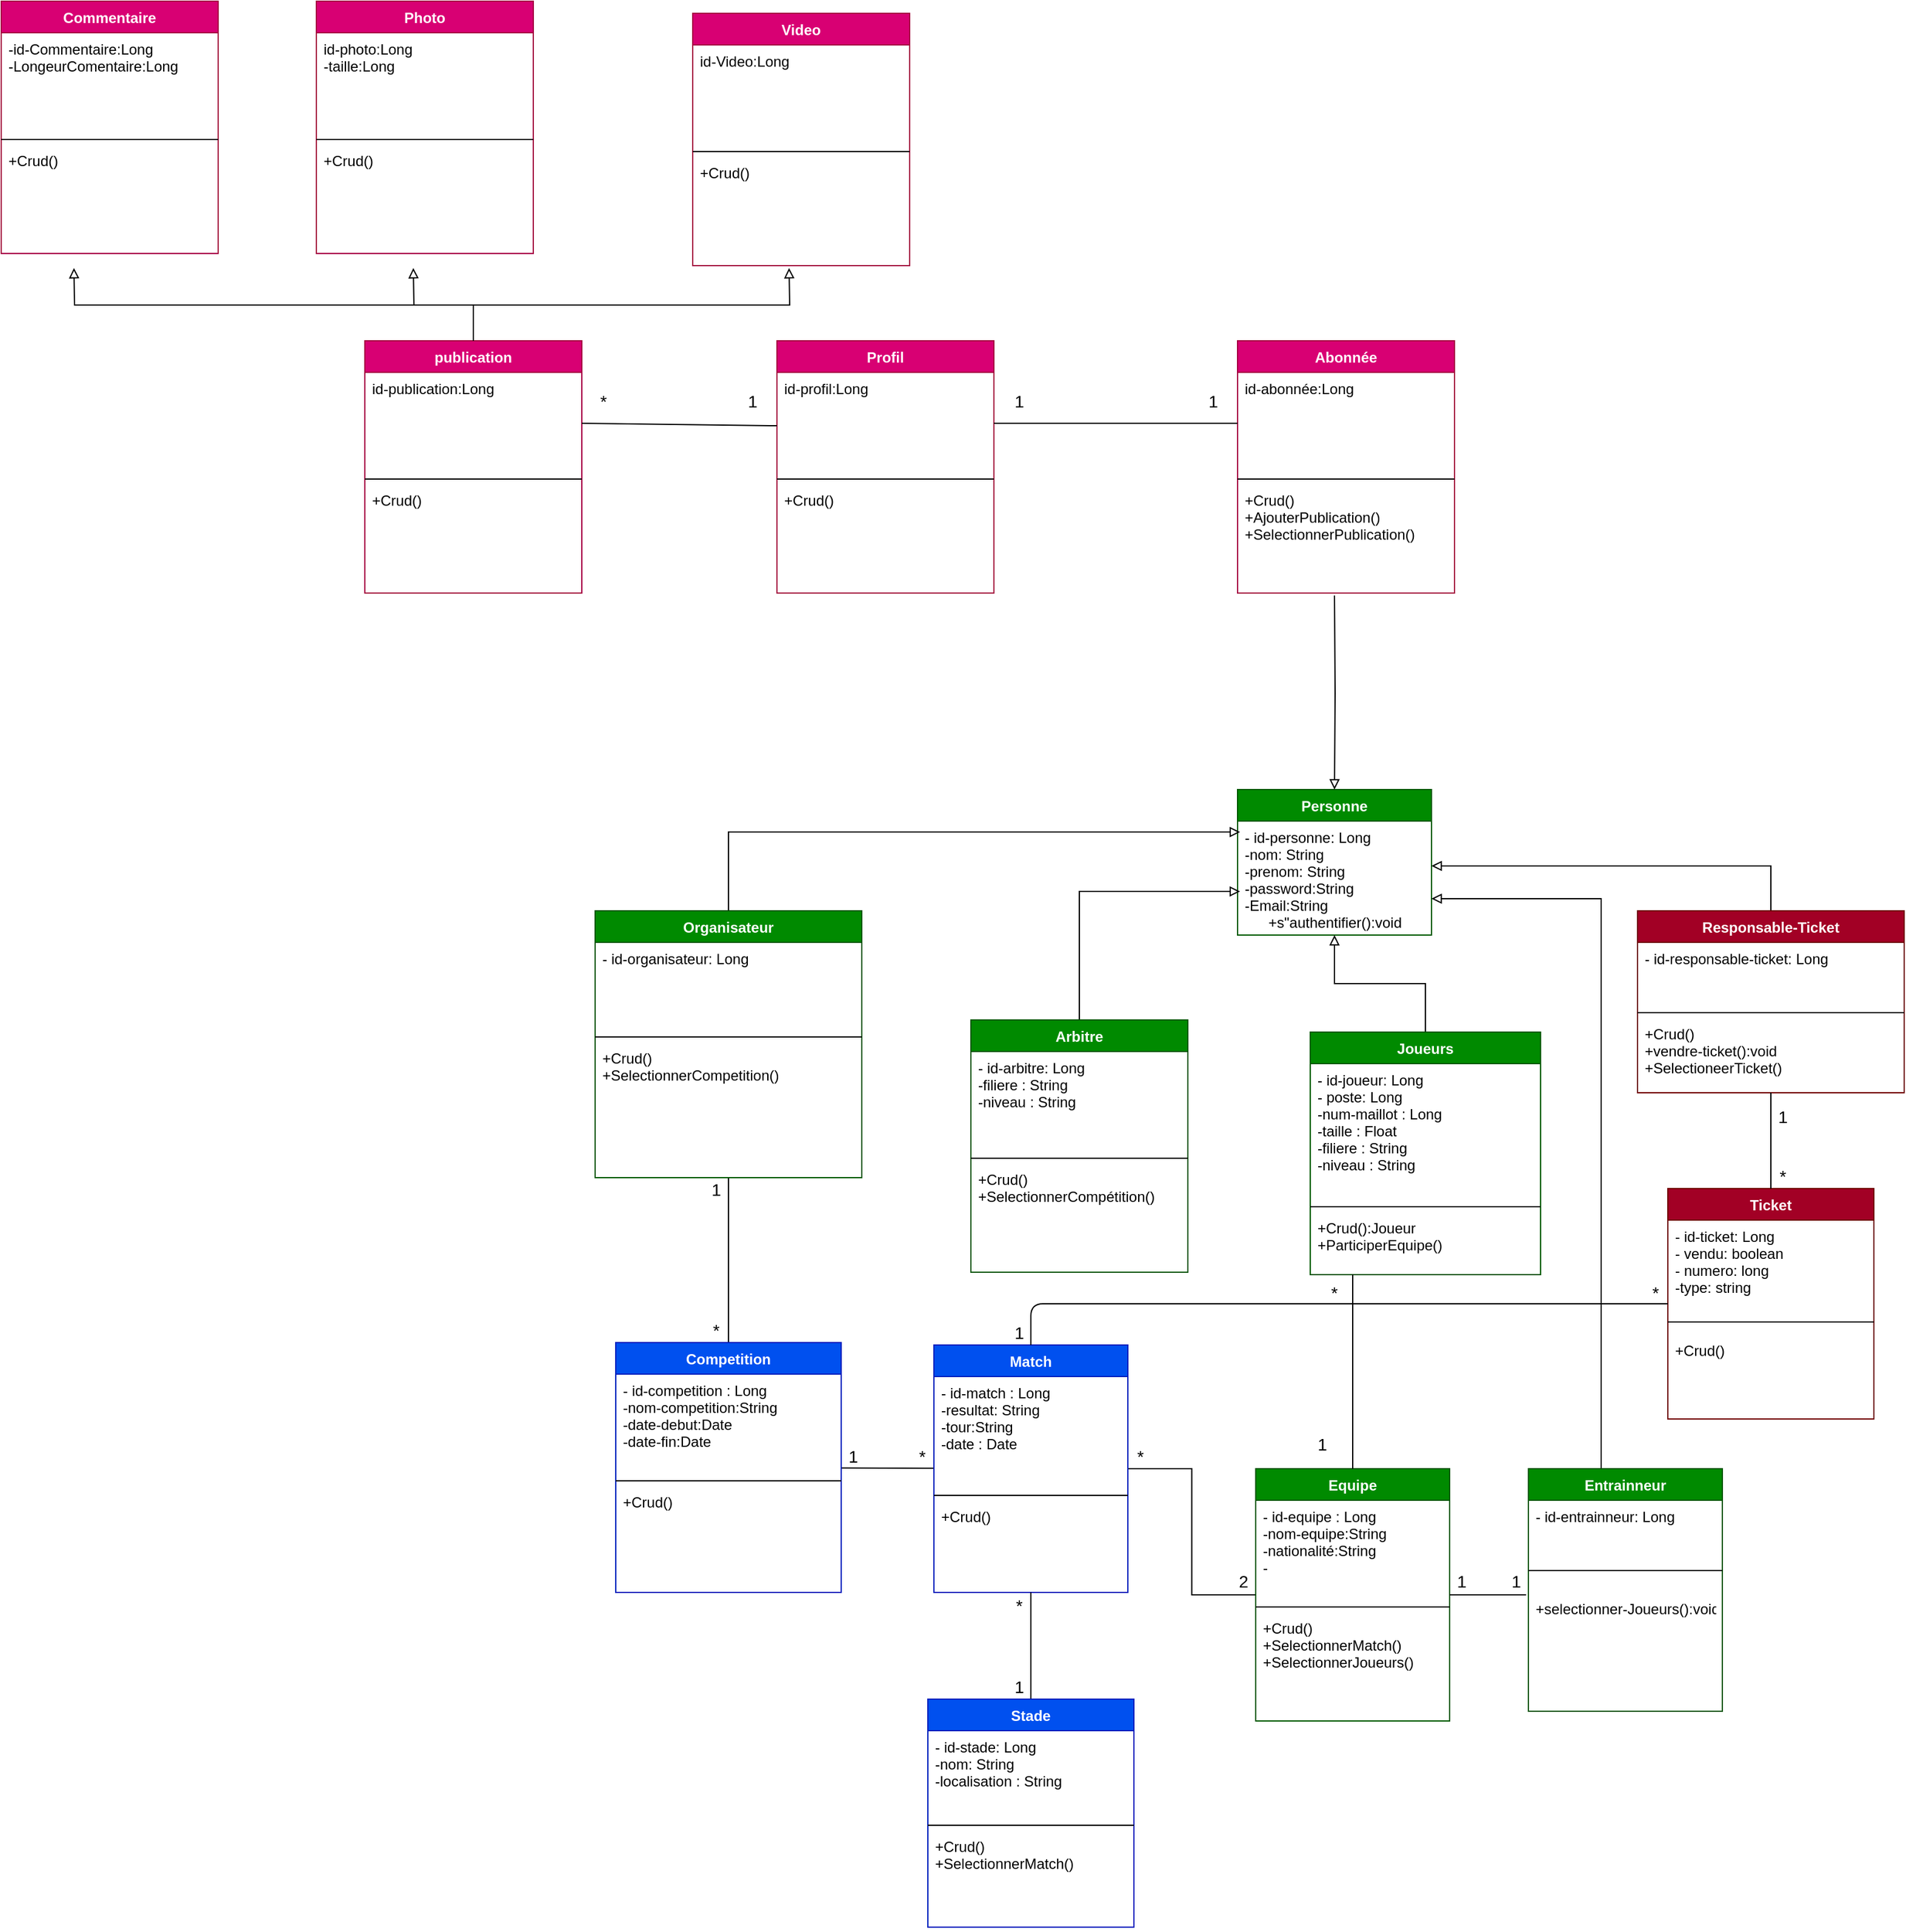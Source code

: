 <mxfile version="14.7.7" type="device" pages="2"><diagram id="0R8oDbsR7RouIfkPIy6a" name="Page-1"><mxGraphModel dx="2211" dy="772" grid="1" gridSize="10" guides="1" tooltips="1" connect="1" arrows="1" fold="1" page="1" pageScale="1" pageWidth="827" pageHeight="1169" math="0" shadow="0"><root><mxCell id="0"/><mxCell id="1" parent="0"/><mxCell id="LgcSJFFWwLuW4FMPAhSL-1" value="Personne" style="swimlane;fontStyle=1;align=center;verticalAlign=top;childLayout=stackLayout;horizontal=1;startSize=26;horizontalStack=0;resizeParent=1;resizeParentMax=0;resizeLast=0;collapsible=1;marginBottom=0;fillColor=#008a00;strokeColor=#005700;fontColor=#ffffff;" parent="1" vertex="1"><mxGeometry x="960" y="650" width="160" height="120" as="geometry"/></mxCell><mxCell id="LgcSJFFWwLuW4FMPAhSL-2" value="- id-personne: Long&#10;-nom: String&#10;-prenom: String&#10;-password:String&#10;-Email:String" style="text;strokeColor=none;fillColor=none;align=left;verticalAlign=top;spacingLeft=4;spacingRight=4;overflow=hidden;rotatable=0;points=[[0,0.5],[1,0.5]];portConstraint=eastwest;" parent="LgcSJFFWwLuW4FMPAhSL-1" vertex="1"><mxGeometry y="26" width="160" height="74" as="geometry"/></mxCell><mxCell id="LgcSJFFWwLuW4FMPAhSL-3" value="+s&quot;authentifier():void" style="text;html=1;align=center;verticalAlign=middle;resizable=0;points=[];autosize=1;" parent="LgcSJFFWwLuW4FMPAhSL-1" vertex="1"><mxGeometry y="100" width="160" height="20" as="geometry"/></mxCell><mxCell id="LgcSJFFWwLuW4FMPAhSL-47" style="edgeStyle=orthogonalEdgeStyle;rounded=0;orthogonalLoop=1;jettySize=auto;html=1;exitX=0.5;exitY=0;exitDx=0;exitDy=0;endArrow=block;endFill=0;" parent="1" source="LgcSJFFWwLuW4FMPAhSL-5" target="LgcSJFFWwLuW4FMPAhSL-1" edge="1"><mxGeometry relative="1" as="geometry"/></mxCell><mxCell id="LgcSJFFWwLuW4FMPAhSL-5" value="Joueurs" style="swimlane;fontStyle=1;align=center;verticalAlign=top;childLayout=stackLayout;horizontal=1;startSize=26;horizontalStack=0;resizeParent=1;resizeParentMax=0;resizeLast=0;collapsible=1;marginBottom=0;fillColor=#008a00;strokeColor=#005700;fontColor=#ffffff;" parent="1" vertex="1"><mxGeometry x="1020" y="850" width="190" height="200" as="geometry"/></mxCell><mxCell id="LgcSJFFWwLuW4FMPAhSL-6" value="- id-joueur: Long&#10;- poste: Long&#10;-num-maillot : Long&#10;-taille : Float&#10;-filiere : String&#10;-niveau : String" style="text;strokeColor=none;fillColor=none;align=left;verticalAlign=top;spacingLeft=4;spacingRight=4;overflow=hidden;rotatable=0;points=[[0,0.5],[1,0.5]];portConstraint=eastwest;" parent="LgcSJFFWwLuW4FMPAhSL-5" vertex="1"><mxGeometry y="26" width="190" height="114" as="geometry"/></mxCell><mxCell id="LgcSJFFWwLuW4FMPAhSL-7" value="" style="line;strokeWidth=1;fillColor=none;align=left;verticalAlign=middle;spacingTop=-1;spacingLeft=3;spacingRight=3;rotatable=0;labelPosition=right;points=[];portConstraint=eastwest;" parent="LgcSJFFWwLuW4FMPAhSL-5" vertex="1"><mxGeometry y="140" width="190" height="8" as="geometry"/></mxCell><mxCell id="LgcSJFFWwLuW4FMPAhSL-8" value="+Crud():Joueur&#10;+ParticiperEquipe()" style="text;strokeColor=none;fillColor=none;align=left;verticalAlign=top;spacingLeft=4;spacingRight=4;overflow=hidden;rotatable=0;points=[[0,0.5],[1,0.5]];portConstraint=eastwest;" parent="LgcSJFFWwLuW4FMPAhSL-5" vertex="1"><mxGeometry y="148" width="190" height="52" as="geometry"/></mxCell><mxCell id="LgcSJFFWwLuW4FMPAhSL-55" style="edgeStyle=orthogonalEdgeStyle;rounded=0;orthogonalLoop=1;jettySize=auto;html=1;endArrow=none;endFill=0;" parent="1" source="LgcSJFFWwLuW4FMPAhSL-9" target="LgcSJFFWwLuW4FMPAhSL-13" edge="1"><mxGeometry relative="1" as="geometry"/></mxCell><mxCell id="LgcSJFFWwLuW4FMPAhSL-9" value="Equipe" style="swimlane;fontStyle=1;align=center;verticalAlign=top;childLayout=stackLayout;horizontal=1;startSize=26;horizontalStack=0;resizeParent=1;resizeParentMax=0;resizeLast=0;collapsible=1;marginBottom=0;fillColor=#008a00;strokeColor=#005700;fontColor=#ffffff;" parent="1" vertex="1"><mxGeometry x="975" y="1210" width="160" height="208" as="geometry"/></mxCell><mxCell id="LgcSJFFWwLuW4FMPAhSL-10" value="- id-equipe : Long&#10;-nom-equipe:String&#10;-nationalité:String&#10;-" style="text;strokeColor=none;fillColor=none;align=left;verticalAlign=top;spacingLeft=4;spacingRight=4;overflow=hidden;rotatable=0;points=[[0,0.5],[1,0.5]];portConstraint=eastwest;" parent="LgcSJFFWwLuW4FMPAhSL-9" vertex="1"><mxGeometry y="26" width="160" height="84" as="geometry"/></mxCell><mxCell id="LgcSJFFWwLuW4FMPAhSL-11" value="" style="line;strokeWidth=1;fillColor=none;align=left;verticalAlign=middle;spacingTop=-1;spacingLeft=3;spacingRight=3;rotatable=0;labelPosition=right;points=[];portConstraint=eastwest;" parent="LgcSJFFWwLuW4FMPAhSL-9" vertex="1"><mxGeometry y="110" width="160" height="8" as="geometry"/></mxCell><mxCell id="LgcSJFFWwLuW4FMPAhSL-12" value="+Crud()&#10;+SelectionnerMatch()&#10;+SelectionnerJoueurs()" style="text;strokeColor=none;fillColor=none;align=left;verticalAlign=top;spacingLeft=4;spacingRight=4;overflow=hidden;rotatable=0;points=[[0,0.5],[1,0.5]];portConstraint=eastwest;" parent="LgcSJFFWwLuW4FMPAhSL-9" vertex="1"><mxGeometry y="118" width="160" height="90" as="geometry"/></mxCell><mxCell id="LgcSJFFWwLuW4FMPAhSL-60" style="edgeStyle=none;rounded=0;orthogonalLoop=1;jettySize=auto;html=1;endArrow=none;endFill=0;" parent="1" source="LgcSJFFWwLuW4FMPAhSL-13" target="LgcSJFFWwLuW4FMPAhSL-17" edge="1"><mxGeometry relative="1" as="geometry"/></mxCell><mxCell id="LgcSJFFWwLuW4FMPAhSL-13" value="Match" style="swimlane;fontStyle=1;align=center;verticalAlign=top;childLayout=stackLayout;horizontal=1;startSize=26;horizontalStack=0;resizeParent=1;resizeParentMax=0;resizeLast=0;collapsible=1;marginBottom=0;fillColor=#0050ef;strokeColor=#001DBC;fontColor=#ffffff;" parent="1" vertex="1"><mxGeometry x="709.5" y="1108" width="160" height="204" as="geometry"/></mxCell><mxCell id="LgcSJFFWwLuW4FMPAhSL-14" value="- id-match : Long&#10;-resultat: String&#10;-tour:String&#10;-date : Date&#10;" style="text;strokeColor=none;fillColor=none;align=left;verticalAlign=top;spacingLeft=4;spacingRight=4;overflow=hidden;rotatable=0;points=[[0,0.5],[1,0.5]];portConstraint=eastwest;" parent="LgcSJFFWwLuW4FMPAhSL-13" vertex="1"><mxGeometry y="26" width="160" height="94" as="geometry"/></mxCell><mxCell id="LgcSJFFWwLuW4FMPAhSL-15" value="" style="line;strokeWidth=1;fillColor=none;align=left;verticalAlign=middle;spacingTop=-1;spacingLeft=3;spacingRight=3;rotatable=0;labelPosition=right;points=[];portConstraint=eastwest;" parent="LgcSJFFWwLuW4FMPAhSL-13" vertex="1"><mxGeometry y="120" width="160" height="8" as="geometry"/></mxCell><mxCell id="LgcSJFFWwLuW4FMPAhSL-16" value="+Crud()" style="text;strokeColor=none;fillColor=none;align=left;verticalAlign=top;spacingLeft=4;spacingRight=4;overflow=hidden;rotatable=0;points=[[0,0.5],[1,0.5]];portConstraint=eastwest;" parent="LgcSJFFWwLuW4FMPAhSL-13" vertex="1"><mxGeometry y="128" width="160" height="76" as="geometry"/></mxCell><mxCell id="LgcSJFFWwLuW4FMPAhSL-59" style="edgeStyle=none;rounded=0;orthogonalLoop=1;jettySize=auto;html=1;endArrow=none;endFill=0;" parent="1" source="LgcSJFFWwLuW4FMPAhSL-17" target="LgcSJFFWwLuW4FMPAhSL-25" edge="1"><mxGeometry relative="1" as="geometry"/></mxCell><mxCell id="LgcSJFFWwLuW4FMPAhSL-17" value="Competition" style="swimlane;fontStyle=1;align=center;verticalAlign=top;childLayout=stackLayout;horizontal=1;startSize=26;horizontalStack=0;resizeParent=1;resizeParentMax=0;resizeLast=0;collapsible=1;marginBottom=0;fillColor=#0050ef;strokeColor=#001DBC;fontColor=#ffffff;" parent="1" vertex="1"><mxGeometry x="447" y="1106" width="186" height="206" as="geometry"/></mxCell><mxCell id="LgcSJFFWwLuW4FMPAhSL-18" value="- id-competition : Long&#10;-nom-competition:String&#10;-date-debut:Date&#10;-date-fin:Date" style="text;strokeColor=none;fillColor=none;align=left;verticalAlign=top;spacingLeft=4;spacingRight=4;overflow=hidden;rotatable=0;points=[[0,0.5],[1,0.5]];portConstraint=eastwest;" parent="LgcSJFFWwLuW4FMPAhSL-17" vertex="1"><mxGeometry y="26" width="186" height="84" as="geometry"/></mxCell><mxCell id="LgcSJFFWwLuW4FMPAhSL-19" value="" style="line;strokeWidth=1;fillColor=none;align=left;verticalAlign=middle;spacingTop=-1;spacingLeft=3;spacingRight=3;rotatable=0;labelPosition=right;points=[];portConstraint=eastwest;" parent="LgcSJFFWwLuW4FMPAhSL-17" vertex="1"><mxGeometry y="110" width="186" height="8" as="geometry"/></mxCell><mxCell id="LgcSJFFWwLuW4FMPAhSL-20" value="+Crud()" style="text;strokeColor=none;fillColor=none;align=left;verticalAlign=top;spacingLeft=4;spacingRight=4;overflow=hidden;rotatable=0;points=[[0,0.5],[1,0.5]];portConstraint=eastwest;" parent="LgcSJFFWwLuW4FMPAhSL-17" vertex="1"><mxGeometry y="118" width="186" height="88" as="geometry"/></mxCell><mxCell id="LgcSJFFWwLuW4FMPAhSL-57" style="edgeStyle=orthogonalEdgeStyle;rounded=0;orthogonalLoop=1;jettySize=auto;html=1;endArrow=block;endFill=0;" parent="1" source="LgcSJFFWwLuW4FMPAhSL-21" target="LgcSJFFWwLuW4FMPAhSL-1" edge="1"><mxGeometry relative="1" as="geometry"><Array as="points"><mxPoint x="1260" y="740"/></Array></mxGeometry></mxCell><mxCell id="LgcSJFFWwLuW4FMPAhSL-58" style="rounded=0;orthogonalLoop=1;jettySize=auto;html=1;endArrow=none;endFill=0;exitX=-0.012;exitY=0.143;exitDx=0;exitDy=0;exitPerimeter=0;" parent="1" source="LgcSJFFWwLuW4FMPAhSL-24" target="LgcSJFFWwLuW4FMPAhSL-9" edge="1"><mxGeometry relative="1" as="geometry"/></mxCell><mxCell id="LgcSJFFWwLuW4FMPAhSL-21" value="Entrainneur" style="swimlane;fontStyle=1;align=center;verticalAlign=top;childLayout=stackLayout;horizontal=1;startSize=26;horizontalStack=0;resizeParent=1;resizeParentMax=0;resizeLast=0;collapsible=1;marginBottom=0;fillColor=#008a00;strokeColor=#005700;fontColor=#ffffff;" parent="1" vertex="1"><mxGeometry x="1200" y="1210" width="160" height="200" as="geometry"/></mxCell><mxCell id="LgcSJFFWwLuW4FMPAhSL-22" value="- id-entrainneur: Long" style="text;align=left;verticalAlign=top;spacingLeft=4;spacingRight=4;overflow=hidden;rotatable=0;points=[[0,0.5],[1,0.5]];portConstraint=eastwest;" parent="LgcSJFFWwLuW4FMPAhSL-21" vertex="1"><mxGeometry y="26" width="160" height="54" as="geometry"/></mxCell><mxCell id="LgcSJFFWwLuW4FMPAhSL-23" value="" style="line;strokeWidth=1;fillColor=none;align=left;verticalAlign=middle;spacingTop=-1;spacingLeft=3;spacingRight=3;rotatable=0;labelPosition=right;points=[];portConstraint=eastwest;" parent="LgcSJFFWwLuW4FMPAhSL-21" vertex="1"><mxGeometry y="80" width="160" height="8" as="geometry"/></mxCell><mxCell id="LgcSJFFWwLuW4FMPAhSL-24" value="&#10;+selectionner-Joueurs():void&#10;" style="text;strokeColor=none;fillColor=none;align=left;verticalAlign=top;spacingLeft=4;spacingRight=4;overflow=hidden;rotatable=0;points=[[0,0.5],[1,0.5]];portConstraint=eastwest;" parent="LgcSJFFWwLuW4FMPAhSL-21" vertex="1"><mxGeometry y="88" width="160" height="112" as="geometry"/></mxCell><mxCell id="LgcSJFFWwLuW4FMPAhSL-51" style="edgeStyle=orthogonalEdgeStyle;rounded=0;orthogonalLoop=1;jettySize=auto;html=1;entryX=0.013;entryY=0.122;entryDx=0;entryDy=0;entryPerimeter=0;endArrow=block;endFill=0;" parent="1" source="LgcSJFFWwLuW4FMPAhSL-25" target="LgcSJFFWwLuW4FMPAhSL-2" edge="1"><mxGeometry relative="1" as="geometry"><Array as="points"><mxPoint x="540" y="685"/></Array></mxGeometry></mxCell><mxCell id="LgcSJFFWwLuW4FMPAhSL-25" value="Organisateur" style="swimlane;fontStyle=1;align=center;verticalAlign=top;childLayout=stackLayout;horizontal=1;startSize=26;horizontalStack=0;resizeParent=1;resizeParentMax=0;resizeLast=0;collapsible=1;marginBottom=0;fillColor=#008a00;strokeColor=#005700;fontColor=#ffffff;" parent="1" vertex="1"><mxGeometry x="430" y="750" width="220" height="220" as="geometry"/></mxCell><mxCell id="LgcSJFFWwLuW4FMPAhSL-26" value="- id-organisateur: Long&#10;" style="text;strokeColor=none;fillColor=none;align=left;verticalAlign=top;spacingLeft=4;spacingRight=4;overflow=hidden;rotatable=0;points=[[0,0.5],[1,0.5]];portConstraint=eastwest;" parent="LgcSJFFWwLuW4FMPAhSL-25" vertex="1"><mxGeometry y="26" width="220" height="74" as="geometry"/></mxCell><mxCell id="LgcSJFFWwLuW4FMPAhSL-27" value="" style="line;strokeWidth=1;fillColor=none;align=left;verticalAlign=middle;spacingTop=-1;spacingLeft=3;spacingRight=3;rotatable=0;labelPosition=right;points=[];portConstraint=eastwest;" parent="LgcSJFFWwLuW4FMPAhSL-25" vertex="1"><mxGeometry y="100" width="220" height="8" as="geometry"/></mxCell><mxCell id="LgcSJFFWwLuW4FMPAhSL-28" value="+Crud()&#10;+SelectionnerCompetition()" style="text;strokeColor=none;fillColor=none;align=left;verticalAlign=top;spacingLeft=4;spacingRight=4;overflow=hidden;rotatable=0;points=[[0,0.5],[1,0.5]];portConstraint=eastwest;" parent="LgcSJFFWwLuW4FMPAhSL-25" vertex="1"><mxGeometry y="108" width="220" height="112" as="geometry"/></mxCell><mxCell id="LgcSJFFWwLuW4FMPAhSL-50" style="edgeStyle=orthogonalEdgeStyle;rounded=0;orthogonalLoop=1;jettySize=auto;html=1;entryX=0.013;entryY=0.784;entryDx=0;entryDy=0;entryPerimeter=0;endArrow=block;endFill=0;" parent="1" source="LgcSJFFWwLuW4FMPAhSL-29" target="LgcSJFFWwLuW4FMPAhSL-2" edge="1"><mxGeometry relative="1" as="geometry"/></mxCell><mxCell id="LgcSJFFWwLuW4FMPAhSL-29" value="Arbitre" style="swimlane;fontStyle=1;align=center;verticalAlign=top;childLayout=stackLayout;horizontal=1;startSize=26;horizontalStack=0;resizeParent=1;resizeParentMax=0;resizeLast=0;collapsible=1;marginBottom=0;fillColor=#008a00;strokeColor=#005700;fontColor=#ffffff;" parent="1" vertex="1"><mxGeometry x="740" y="840" width="179" height="208" as="geometry"/></mxCell><mxCell id="LgcSJFFWwLuW4FMPAhSL-30" value="- id-arbitre: Long&#10;-filiere : String&#10;-niveau : String&#10;" style="text;strokeColor=none;fillColor=none;align=left;verticalAlign=top;spacingLeft=4;spacingRight=4;overflow=hidden;rotatable=0;points=[[0,0.5],[1,0.5]];portConstraint=eastwest;" parent="LgcSJFFWwLuW4FMPAhSL-29" vertex="1"><mxGeometry y="26" width="179" height="84" as="geometry"/></mxCell><mxCell id="LgcSJFFWwLuW4FMPAhSL-31" value="" style="line;strokeWidth=1;fillColor=none;align=left;verticalAlign=middle;spacingTop=-1;spacingLeft=3;spacingRight=3;rotatable=0;labelPosition=right;points=[];portConstraint=eastwest;" parent="LgcSJFFWwLuW4FMPAhSL-29" vertex="1"><mxGeometry y="110" width="179" height="8" as="geometry"/></mxCell><mxCell id="LgcSJFFWwLuW4FMPAhSL-32" value="+Crud()&#10;+SelectionnerCompétition()" style="text;strokeColor=none;fillColor=none;align=left;verticalAlign=top;spacingLeft=4;spacingRight=4;overflow=hidden;rotatable=0;points=[[0,0.5],[1,0.5]];portConstraint=eastwest;" parent="LgcSJFFWwLuW4FMPAhSL-29" vertex="1"><mxGeometry y="118" width="179" height="90" as="geometry"/></mxCell><mxCell id="LgcSJFFWwLuW4FMPAhSL-56" style="edgeStyle=orthogonalEdgeStyle;rounded=0;orthogonalLoop=1;jettySize=auto;html=1;endArrow=none;endFill=0;" parent="1" source="LgcSJFFWwLuW4FMPAhSL-33" target="LgcSJFFWwLuW4FMPAhSL-13" edge="1"><mxGeometry relative="1" as="geometry"/></mxCell><mxCell id="LgcSJFFWwLuW4FMPAhSL-33" value="Stade" style="swimlane;fontStyle=1;align=center;verticalAlign=top;childLayout=stackLayout;horizontal=1;startSize=26;horizontalStack=0;resizeParent=1;resizeParentMax=0;resizeLast=0;collapsible=1;marginBottom=0;fillColor=#0050ef;strokeColor=#001DBC;fontColor=#ffffff;" parent="1" vertex="1"><mxGeometry x="704.5" y="1400" width="170" height="188" as="geometry"/></mxCell><mxCell id="LgcSJFFWwLuW4FMPAhSL-34" value="- id-stade: Long&#10;-nom: String&#10;-localisation : String&#10;" style="text;strokeColor=none;fillColor=none;align=left;verticalAlign=top;spacingLeft=4;spacingRight=4;overflow=hidden;rotatable=0;points=[[0,0.5],[1,0.5]];portConstraint=eastwest;" parent="LgcSJFFWwLuW4FMPAhSL-33" vertex="1"><mxGeometry y="26" width="170" height="74" as="geometry"/></mxCell><mxCell id="LgcSJFFWwLuW4FMPAhSL-35" value="" style="line;strokeWidth=1;fillColor=none;align=left;verticalAlign=middle;spacingTop=-1;spacingLeft=3;spacingRight=3;rotatable=0;labelPosition=right;points=[];portConstraint=eastwest;" parent="LgcSJFFWwLuW4FMPAhSL-33" vertex="1"><mxGeometry y="100" width="170" height="8" as="geometry"/></mxCell><mxCell id="LgcSJFFWwLuW4FMPAhSL-36" value="+Crud()&#10;+SelectionnerMatch()" style="text;strokeColor=none;fillColor=none;align=left;verticalAlign=top;spacingLeft=4;spacingRight=4;overflow=hidden;rotatable=0;points=[[0,0.5],[1,0.5]];portConstraint=eastwest;" parent="LgcSJFFWwLuW4FMPAhSL-33" vertex="1"><mxGeometry y="108" width="170" height="80" as="geometry"/></mxCell><mxCell id="LgcSJFFWwLuW4FMPAhSL-49" style="edgeStyle=orthogonalEdgeStyle;rounded=0;orthogonalLoop=1;jettySize=auto;html=1;endArrow=block;endFill=0;entryX=1;entryY=0.5;entryDx=0;entryDy=0;" parent="1" source="LgcSJFFWwLuW4FMPAhSL-37" target="LgcSJFFWwLuW4FMPAhSL-2" edge="1"><mxGeometry relative="1" as="geometry"><mxPoint x="1260" y="710" as="targetPoint"/><Array as="points"><mxPoint x="1400" y="713"/></Array></mxGeometry></mxCell><mxCell id="LgcSJFFWwLuW4FMPAhSL-37" value="Responsable-Ticket" style="swimlane;fontStyle=1;align=center;verticalAlign=top;childLayout=stackLayout;horizontal=1;startSize=26;horizontalStack=0;resizeParent=1;resizeParentMax=0;resizeLast=0;collapsible=1;marginBottom=0;fillColor=#a20025;strokeColor=#6F0000;fontColor=#ffffff;" parent="1" vertex="1"><mxGeometry x="1290" y="750" width="220" height="150" as="geometry"/></mxCell><mxCell id="LgcSJFFWwLuW4FMPAhSL-38" value="- id-responsable-ticket: Long&#10;" style="text;strokeColor=none;fillColor=none;align=left;verticalAlign=top;spacingLeft=4;spacingRight=4;overflow=hidden;rotatable=0;points=[[0,0.5],[1,0.5]];portConstraint=eastwest;" parent="LgcSJFFWwLuW4FMPAhSL-37" vertex="1"><mxGeometry y="26" width="220" height="54" as="geometry"/></mxCell><mxCell id="LgcSJFFWwLuW4FMPAhSL-39" value="" style="line;strokeWidth=1;fillColor=none;align=left;verticalAlign=middle;spacingTop=-1;spacingLeft=3;spacingRight=3;rotatable=0;labelPosition=right;points=[];portConstraint=eastwest;" parent="LgcSJFFWwLuW4FMPAhSL-37" vertex="1"><mxGeometry y="80" width="220" height="8" as="geometry"/></mxCell><mxCell id="LgcSJFFWwLuW4FMPAhSL-40" value="+Crud()&#10;+vendre-ticket():void&#10;+SelectioneerTicket()" style="text;strokeColor=none;fillColor=none;align=left;verticalAlign=top;spacingLeft=4;spacingRight=4;overflow=hidden;rotatable=0;points=[[0,0.5],[1,0.5]];portConstraint=eastwest;" parent="LgcSJFFWwLuW4FMPAhSL-37" vertex="1"><mxGeometry y="88" width="220" height="62" as="geometry"/></mxCell><mxCell id="LgcSJFFWwLuW4FMPAhSL-41" value="Ticket" style="swimlane;fontStyle=1;align=center;verticalAlign=top;childLayout=stackLayout;horizontal=1;startSize=26;horizontalStack=0;resizeParent=1;resizeParentMax=0;resizeLast=0;collapsible=1;marginBottom=0;fillColor=#a20025;strokeColor=#6F0000;fontColor=#ffffff;" parent="1" vertex="1"><mxGeometry x="1315" y="979" width="170" height="190" as="geometry"/></mxCell><mxCell id="LgcSJFFWwLuW4FMPAhSL-42" value="- id-ticket: Long&#10;- vendu: boolean&#10;- numero: long&#10;-type: string&#10;" style="text;strokeColor=none;fillColor=none;align=left;verticalAlign=top;spacingLeft=4;spacingRight=4;overflow=hidden;rotatable=0;points=[[0,0.5],[1,0.5]];portConstraint=eastwest;" parent="LgcSJFFWwLuW4FMPAhSL-41" vertex="1"><mxGeometry y="26" width="170" height="74" as="geometry"/></mxCell><mxCell id="LgcSJFFWwLuW4FMPAhSL-43" value="" style="line;strokeWidth=1;fillColor=none;align=left;verticalAlign=middle;spacingTop=-1;spacingLeft=3;spacingRight=3;rotatable=0;labelPosition=right;points=[];portConstraint=eastwest;" parent="LgcSJFFWwLuW4FMPAhSL-41" vertex="1"><mxGeometry y="100" width="170" height="20" as="geometry"/></mxCell><mxCell id="LgcSJFFWwLuW4FMPAhSL-44" value="+Crud()" style="text;strokeColor=none;fillColor=none;align=left;verticalAlign=top;spacingLeft=4;spacingRight=4;overflow=hidden;rotatable=0;points=[[0,0.5],[1,0.5]];portConstraint=eastwest;" parent="LgcSJFFWwLuW4FMPAhSL-41" vertex="1"><mxGeometry y="120" width="170" height="70" as="geometry"/></mxCell><mxCell id="LgcSJFFWwLuW4FMPAhSL-53" value="" style="endArrow=none;html=1;entryX=0.5;entryY=0;entryDx=0;entryDy=0;" parent="1" source="LgcSJFFWwLuW4FMPAhSL-37" target="LgcSJFFWwLuW4FMPAhSL-41" edge="1"><mxGeometry width="50" height="50" relative="1" as="geometry"><mxPoint x="1080" y="1020" as="sourcePoint"/><mxPoint x="1130" y="970" as="targetPoint"/><Array as="points"/></mxGeometry></mxCell><mxCell id="LgcSJFFWwLuW4FMPAhSL-54" value="" style="endArrow=none;html=1;exitX=0.5;exitY=0;exitDx=0;exitDy=0;edgeStyle=orthogonalEdgeStyle;" parent="1" source="LgcSJFFWwLuW4FMPAhSL-13" target="LgcSJFFWwLuW4FMPAhSL-41" edge="1"><mxGeometry width="50" height="50" relative="1" as="geometry"><mxPoint x="1080" y="1120" as="sourcePoint"/><mxPoint x="1130" y="1070" as="targetPoint"/></mxGeometry></mxCell><mxCell id="IPeAZgbq9zsPbRp3G20H-5" style="edgeStyle=orthogonalEdgeStyle;rounded=0;orthogonalLoop=1;jettySize=auto;html=1;exitX=1;exitY=0.5;exitDx=0;exitDy=0;" parent="1" source="LgcSJFFWwLuW4FMPAhSL-61" edge="1"><mxGeometry relative="1" as="geometry"><mxPoint x="1420" y="920" as="targetPoint"/></mxGeometry></mxCell><mxCell id="LgcSJFFWwLuW4FMPAhSL-61" value="&lt;font style=&quot;font-size: 14px&quot;&gt;1&lt;/font&gt;" style="text;html=1;strokeColor=none;fillColor=none;align=center;verticalAlign=middle;whiteSpace=wrap;rounded=0;" parent="1" vertex="1"><mxGeometry x="1400" y="910" width="20" height="20" as="geometry"/></mxCell><mxCell id="LgcSJFFWwLuW4FMPAhSL-63" value="&lt;font style=&quot;font-size: 14px&quot;&gt;*&lt;/font&gt;" style="text;html=1;strokeColor=none;fillColor=none;align=center;verticalAlign=middle;whiteSpace=wrap;rounded=0;" parent="1" vertex="1"><mxGeometry x="1400" y="959" width="20" height="20" as="geometry"/></mxCell><mxCell id="LgcSJFFWwLuW4FMPAhSL-64" value="&lt;font style=&quot;font-size: 14px&quot;&gt;*&lt;/font&gt;" style="text;html=1;strokeColor=none;fillColor=none;align=center;verticalAlign=middle;whiteSpace=wrap;rounded=0;" parent="1" vertex="1"><mxGeometry x="1295" y="1055" width="20" height="20" as="geometry"/></mxCell><mxCell id="LgcSJFFWwLuW4FMPAhSL-65" value="&lt;font style=&quot;font-size: 14px&quot;&gt;1&lt;/font&gt;" style="text;html=1;strokeColor=none;fillColor=none;align=center;verticalAlign=middle;whiteSpace=wrap;rounded=0;" parent="1" vertex="1"><mxGeometry x="770" y="1088" width="20" height="20" as="geometry"/></mxCell><mxCell id="LgcSJFFWwLuW4FMPAhSL-66" value="&lt;font style=&quot;font-size: 14px&quot;&gt;1&lt;/font&gt;" style="text;html=1;strokeColor=none;fillColor=none;align=center;verticalAlign=middle;whiteSpace=wrap;rounded=0;" parent="1" vertex="1"><mxGeometry x="1135" y="1293" width="20" height="20" as="geometry"/></mxCell><mxCell id="LgcSJFFWwLuW4FMPAhSL-67" value="&lt;font style=&quot;font-size: 14px&quot;&gt;1&lt;/font&gt;" style="text;html=1;strokeColor=none;fillColor=none;align=center;verticalAlign=middle;whiteSpace=wrap;rounded=0;" parent="1" vertex="1"><mxGeometry x="1180" y="1293" width="20" height="20" as="geometry"/></mxCell><mxCell id="LgcSJFFWwLuW4FMPAhSL-68" value="&lt;font style=&quot;font-size: 14px&quot;&gt;2&lt;/font&gt;" style="text;html=1;strokeColor=none;fillColor=none;align=center;verticalAlign=middle;whiteSpace=wrap;rounded=0;" parent="1" vertex="1"><mxGeometry x="955" y="1293" width="20" height="20" as="geometry"/></mxCell><mxCell id="LgcSJFFWwLuW4FMPAhSL-69" value="&lt;font style=&quot;font-size: 14px&quot;&gt;*&lt;/font&gt;" style="text;html=1;strokeColor=none;fillColor=none;align=center;verticalAlign=middle;whiteSpace=wrap;rounded=0;" parent="1" vertex="1"><mxGeometry x="869.5" y="1190" width="20" height="20" as="geometry"/></mxCell><mxCell id="LgcSJFFWwLuW4FMPAhSL-70" value="&lt;font style=&quot;font-size: 14px&quot;&gt;*&lt;/font&gt;" style="text;html=1;strokeColor=none;fillColor=none;align=center;verticalAlign=middle;whiteSpace=wrap;rounded=0;" parent="1" vertex="1"><mxGeometry x="770" y="1313" width="20" height="20" as="geometry"/></mxCell><mxCell id="LgcSJFFWwLuW4FMPAhSL-71" value="&lt;font style=&quot;font-size: 14px&quot;&gt;1&lt;/font&gt;" style="text;html=1;strokeColor=none;fillColor=none;align=center;verticalAlign=middle;whiteSpace=wrap;rounded=0;" parent="1" vertex="1"><mxGeometry x="770" y="1380" width="20" height="20" as="geometry"/></mxCell><mxCell id="LgcSJFFWwLuW4FMPAhSL-72" value="&lt;font style=&quot;font-size: 14px&quot;&gt;*&lt;/font&gt;" style="text;html=1;strokeColor=none;fillColor=none;align=center;verticalAlign=middle;whiteSpace=wrap;rounded=0;" parent="1" vertex="1"><mxGeometry x="689.5" y="1190" width="20" height="20" as="geometry"/></mxCell><mxCell id="LgcSJFFWwLuW4FMPAhSL-73" value="&lt;font style=&quot;font-size: 14px&quot;&gt;1&lt;/font&gt;" style="text;html=1;strokeColor=none;fillColor=none;align=center;verticalAlign=middle;whiteSpace=wrap;rounded=0;" parent="1" vertex="1"><mxGeometry x="633" y="1190" width="20" height="20" as="geometry"/></mxCell><mxCell id="LgcSJFFWwLuW4FMPAhSL-74" value="&lt;font style=&quot;font-size: 14px&quot;&gt;1&lt;/font&gt;" style="text;html=1;strokeColor=none;fillColor=none;align=center;verticalAlign=middle;whiteSpace=wrap;rounded=0;" parent="1" vertex="1"><mxGeometry x="520" y="970" width="20" height="20" as="geometry"/></mxCell><mxCell id="LgcSJFFWwLuW4FMPAhSL-75" value="&lt;font style=&quot;font-size: 14px&quot;&gt;*&lt;/font&gt;" style="text;html=1;strokeColor=none;fillColor=none;align=center;verticalAlign=middle;whiteSpace=wrap;rounded=0;" parent="1" vertex="1"><mxGeometry x="520" y="1086" width="20" height="20" as="geometry"/></mxCell><mxCell id="IPeAZgbq9zsPbRp3G20H-6" value="" style="endArrow=none;html=1;edgeStyle=orthogonalEdgeStyle;" parent="1" source="LgcSJFFWwLuW4FMPAhSL-8" target="LgcSJFFWwLuW4FMPAhSL-9" edge="1"><mxGeometry width="50" height="50" relative="1" as="geometry"><mxPoint x="799.5" y="1118" as="sourcePoint"/><mxPoint x="1325" y="1084.067" as="targetPoint"/><Array as="points"><mxPoint x="1055" y="1060"/><mxPoint x="1055" y="1060"/></Array></mxGeometry></mxCell><mxCell id="IPeAZgbq9zsPbRp3G20H-7" value="&lt;font style=&quot;font-size: 14px&quot;&gt;1&lt;/font&gt;" style="text;html=1;strokeColor=none;fillColor=none;align=center;verticalAlign=middle;whiteSpace=wrap;rounded=0;" parent="1" vertex="1"><mxGeometry x="1020" y="1180" width="20" height="20" as="geometry"/></mxCell><mxCell id="IPeAZgbq9zsPbRp3G20H-8" value="&lt;font style=&quot;font-size: 14px&quot;&gt;*&lt;/font&gt;" style="text;html=1;strokeColor=none;fillColor=none;align=center;verticalAlign=middle;whiteSpace=wrap;rounded=0;" parent="1" vertex="1"><mxGeometry x="1030" y="1055" width="20" height="20" as="geometry"/></mxCell><mxCell id="a2q0BiWb9Gbwhu8K5qkm-1" value="Abonnée" style="swimlane;fontStyle=1;align=center;verticalAlign=top;childLayout=stackLayout;horizontal=1;startSize=26;horizontalStack=0;resizeParent=1;resizeParentMax=0;resizeLast=0;collapsible=1;marginBottom=0;fillColor=#d80073;strokeColor=#A50040;fontColor=#ffffff;" vertex="1" parent="1"><mxGeometry x="960" y="280" width="179" height="208" as="geometry"/></mxCell><mxCell id="a2q0BiWb9Gbwhu8K5qkm-2" value="id-abonnée:Long" style="text;strokeColor=none;fillColor=none;align=left;verticalAlign=top;spacingLeft=4;spacingRight=4;overflow=hidden;rotatable=0;points=[[0,0.5],[1,0.5]];portConstraint=eastwest;" vertex="1" parent="a2q0BiWb9Gbwhu8K5qkm-1"><mxGeometry y="26" width="179" height="84" as="geometry"/></mxCell><mxCell id="a2q0BiWb9Gbwhu8K5qkm-3" value="" style="line;strokeWidth=1;fillColor=none;align=left;verticalAlign=middle;spacingTop=-1;spacingLeft=3;spacingRight=3;rotatable=0;labelPosition=right;points=[];portConstraint=eastwest;" vertex="1" parent="a2q0BiWb9Gbwhu8K5qkm-1"><mxGeometry y="110" width="179" height="8" as="geometry"/></mxCell><mxCell id="a2q0BiWb9Gbwhu8K5qkm-4" value="+Crud()&#10;+AjouterPublication()&#10;+SelectionnerPublication()" style="text;strokeColor=none;fillColor=none;align=left;verticalAlign=top;spacingLeft=4;spacingRight=4;overflow=hidden;rotatable=0;points=[[0,0.5],[1,0.5]];portConstraint=eastwest;" vertex="1" parent="a2q0BiWb9Gbwhu8K5qkm-1"><mxGeometry y="118" width="179" height="90" as="geometry"/></mxCell><mxCell id="a2q0BiWb9Gbwhu8K5qkm-5" style="edgeStyle=orthogonalEdgeStyle;rounded=0;orthogonalLoop=1;jettySize=auto;html=1;endArrow=block;endFill=0;" edge="1" parent="1" target="LgcSJFFWwLuW4FMPAhSL-1"><mxGeometry relative="1" as="geometry"><mxPoint x="1040" y="490" as="sourcePoint"/><mxPoint x="972.08" y="744.016" as="targetPoint"/></mxGeometry></mxCell><mxCell id="a2q0BiWb9Gbwhu8K5qkm-6" value="Profil" style="swimlane;fontStyle=1;align=center;verticalAlign=top;childLayout=stackLayout;horizontal=1;startSize=26;horizontalStack=0;resizeParent=1;resizeParentMax=0;resizeLast=0;collapsible=1;marginBottom=0;fillColor=#d80073;strokeColor=#A50040;fontColor=#ffffff;" vertex="1" parent="1"><mxGeometry x="580" y="280" width="179" height="208" as="geometry"/></mxCell><mxCell id="a2q0BiWb9Gbwhu8K5qkm-7" value="id-profil:Long" style="text;strokeColor=none;fillColor=none;align=left;verticalAlign=top;spacingLeft=4;spacingRight=4;overflow=hidden;rotatable=0;points=[[0,0.5],[1,0.5]];portConstraint=eastwest;" vertex="1" parent="a2q0BiWb9Gbwhu8K5qkm-6"><mxGeometry y="26" width="179" height="84" as="geometry"/></mxCell><mxCell id="a2q0BiWb9Gbwhu8K5qkm-8" value="" style="line;strokeWidth=1;fillColor=none;align=left;verticalAlign=middle;spacingTop=-1;spacingLeft=3;spacingRight=3;rotatable=0;labelPosition=right;points=[];portConstraint=eastwest;" vertex="1" parent="a2q0BiWb9Gbwhu8K5qkm-6"><mxGeometry y="110" width="179" height="8" as="geometry"/></mxCell><mxCell id="a2q0BiWb9Gbwhu8K5qkm-9" value="+Crud()&#10;" style="text;strokeColor=none;fillColor=none;align=left;verticalAlign=top;spacingLeft=4;spacingRight=4;overflow=hidden;rotatable=0;points=[[0,0.5],[1,0.5]];portConstraint=eastwest;" vertex="1" parent="a2q0BiWb9Gbwhu8K5qkm-6"><mxGeometry y="118" width="179" height="90" as="geometry"/></mxCell><mxCell id="a2q0BiWb9Gbwhu8K5qkm-10" value="publication" style="swimlane;fontStyle=1;align=center;verticalAlign=top;childLayout=stackLayout;horizontal=1;startSize=26;horizontalStack=0;resizeParent=1;resizeParentMax=0;resizeLast=0;collapsible=1;marginBottom=0;fillColor=#d80073;strokeColor=#A50040;fontColor=#ffffff;" vertex="1" parent="1"><mxGeometry x="240" y="280" width="179" height="208" as="geometry"/></mxCell><mxCell id="a2q0BiWb9Gbwhu8K5qkm-11" value="id-publication:Long" style="text;strokeColor=none;fillColor=none;align=left;verticalAlign=top;spacingLeft=4;spacingRight=4;overflow=hidden;rotatable=0;points=[[0,0.5],[1,0.5]];portConstraint=eastwest;" vertex="1" parent="a2q0BiWb9Gbwhu8K5qkm-10"><mxGeometry y="26" width="179" height="84" as="geometry"/></mxCell><mxCell id="a2q0BiWb9Gbwhu8K5qkm-12" value="" style="line;strokeWidth=1;fillColor=none;align=left;verticalAlign=middle;spacingTop=-1;spacingLeft=3;spacingRight=3;rotatable=0;labelPosition=right;points=[];portConstraint=eastwest;" vertex="1" parent="a2q0BiWb9Gbwhu8K5qkm-10"><mxGeometry y="110" width="179" height="8" as="geometry"/></mxCell><mxCell id="a2q0BiWb9Gbwhu8K5qkm-13" value="+Crud()&#10;" style="text;strokeColor=none;fillColor=none;align=left;verticalAlign=top;spacingLeft=4;spacingRight=4;overflow=hidden;rotatable=0;points=[[0,0.5],[1,0.5]];portConstraint=eastwest;" vertex="1" parent="a2q0BiWb9Gbwhu8K5qkm-10"><mxGeometry y="118" width="179" height="90" as="geometry"/></mxCell><mxCell id="a2q0BiWb9Gbwhu8K5qkm-27" value="Video" style="swimlane;fontStyle=1;align=center;verticalAlign=top;childLayout=stackLayout;horizontal=1;startSize=26;horizontalStack=0;resizeParent=1;resizeParentMax=0;resizeLast=0;collapsible=1;marginBottom=0;fillColor=#d80073;strokeColor=#A50040;fontColor=#ffffff;" vertex="1" parent="1"><mxGeometry x="510.5" y="10" width="179" height="208" as="geometry"/></mxCell><mxCell id="a2q0BiWb9Gbwhu8K5qkm-28" value="id-Video:Long" style="text;strokeColor=none;fillColor=none;align=left;verticalAlign=top;spacingLeft=4;spacingRight=4;overflow=hidden;rotatable=0;points=[[0,0.5],[1,0.5]];portConstraint=eastwest;" vertex="1" parent="a2q0BiWb9Gbwhu8K5qkm-27"><mxGeometry y="26" width="179" height="84" as="geometry"/></mxCell><mxCell id="a2q0BiWb9Gbwhu8K5qkm-29" value="" style="line;strokeWidth=1;fillColor=none;align=left;verticalAlign=middle;spacingTop=-1;spacingLeft=3;spacingRight=3;rotatable=0;labelPosition=right;points=[];portConstraint=eastwest;" vertex="1" parent="a2q0BiWb9Gbwhu8K5qkm-27"><mxGeometry y="110" width="179" height="8" as="geometry"/></mxCell><mxCell id="a2q0BiWb9Gbwhu8K5qkm-30" value="+Crud()&#10;" style="text;strokeColor=none;fillColor=none;align=left;verticalAlign=top;spacingLeft=4;spacingRight=4;overflow=hidden;rotatable=0;points=[[0,0.5],[1,0.5]];portConstraint=eastwest;" vertex="1" parent="a2q0BiWb9Gbwhu8K5qkm-27"><mxGeometry y="118" width="179" height="90" as="geometry"/></mxCell><mxCell id="a2q0BiWb9Gbwhu8K5qkm-31" value="Photo" style="swimlane;fontStyle=1;align=center;verticalAlign=top;childLayout=stackLayout;horizontal=1;startSize=26;horizontalStack=0;resizeParent=1;resizeParentMax=0;resizeLast=0;collapsible=1;marginBottom=0;fillColor=#d80073;strokeColor=#A50040;fontColor=#ffffff;" vertex="1" parent="1"><mxGeometry x="200" width="179" height="208" as="geometry"/></mxCell><mxCell id="a2q0BiWb9Gbwhu8K5qkm-32" value="id-photo:Long&#10;-taille:Long" style="text;strokeColor=none;fillColor=none;align=left;verticalAlign=top;spacingLeft=4;spacingRight=4;overflow=hidden;rotatable=0;points=[[0,0.5],[1,0.5]];portConstraint=eastwest;" vertex="1" parent="a2q0BiWb9Gbwhu8K5qkm-31"><mxGeometry y="26" width="179" height="84" as="geometry"/></mxCell><mxCell id="a2q0BiWb9Gbwhu8K5qkm-33" value="" style="line;strokeWidth=1;fillColor=none;align=left;verticalAlign=middle;spacingTop=-1;spacingLeft=3;spacingRight=3;rotatable=0;labelPosition=right;points=[];portConstraint=eastwest;" vertex="1" parent="a2q0BiWb9Gbwhu8K5qkm-31"><mxGeometry y="110" width="179" height="8" as="geometry"/></mxCell><mxCell id="a2q0BiWb9Gbwhu8K5qkm-34" value="+Crud()&#10;" style="text;strokeColor=none;fillColor=none;align=left;verticalAlign=top;spacingLeft=4;spacingRight=4;overflow=hidden;rotatable=0;points=[[0,0.5],[1,0.5]];portConstraint=eastwest;" vertex="1" parent="a2q0BiWb9Gbwhu8K5qkm-31"><mxGeometry y="118" width="179" height="90" as="geometry"/></mxCell><mxCell id="a2q0BiWb9Gbwhu8K5qkm-35" value="Commentaire" style="swimlane;fontStyle=1;align=center;verticalAlign=top;childLayout=stackLayout;horizontal=1;startSize=26;horizontalStack=0;resizeParent=1;resizeParentMax=0;resizeLast=0;collapsible=1;marginBottom=0;fillColor=#d80073;strokeColor=#A50040;fontColor=#ffffff;" vertex="1" parent="1"><mxGeometry x="-60" width="179" height="208" as="geometry"/></mxCell><mxCell id="a2q0BiWb9Gbwhu8K5qkm-36" value="-id-Commentaire:Long&#10;-LongeurComentaire:Long" style="text;strokeColor=none;fillColor=none;align=left;verticalAlign=top;spacingLeft=4;spacingRight=4;overflow=hidden;rotatable=0;points=[[0,0.5],[1,0.5]];portConstraint=eastwest;" vertex="1" parent="a2q0BiWb9Gbwhu8K5qkm-35"><mxGeometry y="26" width="179" height="84" as="geometry"/></mxCell><mxCell id="a2q0BiWb9Gbwhu8K5qkm-37" value="" style="line;strokeWidth=1;fillColor=none;align=left;verticalAlign=middle;spacingTop=-1;spacingLeft=3;spacingRight=3;rotatable=0;labelPosition=right;points=[];portConstraint=eastwest;" vertex="1" parent="a2q0BiWb9Gbwhu8K5qkm-35"><mxGeometry y="110" width="179" height="8" as="geometry"/></mxCell><mxCell id="a2q0BiWb9Gbwhu8K5qkm-38" value="+Crud()&#10;" style="text;strokeColor=none;fillColor=none;align=left;verticalAlign=top;spacingLeft=4;spacingRight=4;overflow=hidden;rotatable=0;points=[[0,0.5],[1,0.5]];portConstraint=eastwest;" vertex="1" parent="a2q0BiWb9Gbwhu8K5qkm-35"><mxGeometry y="118" width="179" height="90" as="geometry"/></mxCell><mxCell id="a2q0BiWb9Gbwhu8K5qkm-39" style="edgeStyle=orthogonalEdgeStyle;rounded=0;orthogonalLoop=1;jettySize=auto;html=1;endArrow=block;endFill=0;exitX=0.5;exitY=0;exitDx=0;exitDy=0;" edge="1" parent="1" source="a2q0BiWb9Gbwhu8K5qkm-10"><mxGeometry relative="1" as="geometry"><mxPoint x="1050" y="500" as="sourcePoint"/><mxPoint x="590" y="220" as="targetPoint"/></mxGeometry></mxCell><mxCell id="a2q0BiWb9Gbwhu8K5qkm-41" style="edgeStyle=orthogonalEdgeStyle;rounded=0;orthogonalLoop=1;jettySize=auto;html=1;endArrow=block;endFill=0;exitX=0.5;exitY=0;exitDx=0;exitDy=0;" edge="1" parent="1" source="a2q0BiWb9Gbwhu8K5qkm-10"><mxGeometry relative="1" as="geometry"><mxPoint x="339.5" y="290" as="sourcePoint"/><mxPoint x="280" y="220" as="targetPoint"/></mxGeometry></mxCell><mxCell id="a2q0BiWb9Gbwhu8K5qkm-42" style="edgeStyle=orthogonalEdgeStyle;rounded=0;orthogonalLoop=1;jettySize=auto;html=1;endArrow=block;endFill=0;exitX=0.5;exitY=0;exitDx=0;exitDy=0;" edge="1" parent="1" source="a2q0BiWb9Gbwhu8K5qkm-10"><mxGeometry relative="1" as="geometry"><mxPoint x="339.5" y="290" as="sourcePoint"/><mxPoint y="220" as="targetPoint"/></mxGeometry></mxCell><mxCell id="a2q0BiWb9Gbwhu8K5qkm-43" style="rounded=0;orthogonalLoop=1;jettySize=auto;html=1;endArrow=none;endFill=0;exitX=0;exitY=0.5;exitDx=0;exitDy=0;" edge="1" parent="1" source="a2q0BiWb9Gbwhu8K5qkm-2"><mxGeometry relative="1" as="geometry"><mxPoint x="1208.08" y="1324.016" as="sourcePoint"/><mxPoint x="759" y="348" as="targetPoint"/><Array as="points"/></mxGeometry></mxCell><mxCell id="a2q0BiWb9Gbwhu8K5qkm-44" value="&lt;font style=&quot;font-size: 14px&quot;&gt;1&lt;/font&gt;" style="text;html=1;strokeColor=none;fillColor=none;align=center;verticalAlign=middle;whiteSpace=wrap;rounded=0;" vertex="1" parent="1"><mxGeometry x="930" y="320" width="20" height="20" as="geometry"/></mxCell><mxCell id="a2q0BiWb9Gbwhu8K5qkm-45" value="&lt;font style=&quot;font-size: 14px&quot;&gt;1&lt;/font&gt;" style="text;html=1;strokeColor=none;fillColor=none;align=center;verticalAlign=middle;whiteSpace=wrap;rounded=0;" vertex="1" parent="1"><mxGeometry x="770" y="320" width="20" height="20" as="geometry"/></mxCell><mxCell id="a2q0BiWb9Gbwhu8K5qkm-46" style="rounded=0;orthogonalLoop=1;jettySize=auto;html=1;endArrow=none;endFill=0;exitX=1;exitY=0.5;exitDx=0;exitDy=0;entryX=0;entryY=0.524;entryDx=0;entryDy=0;entryPerimeter=0;" edge="1" parent="1" source="a2q0BiWb9Gbwhu8K5qkm-11" target="a2q0BiWb9Gbwhu8K5qkm-7"><mxGeometry relative="1" as="geometry"><mxPoint x="970" y="358" as="sourcePoint"/><mxPoint x="769" y="358" as="targetPoint"/><Array as="points"/></mxGeometry></mxCell><mxCell id="a2q0BiWb9Gbwhu8K5qkm-47" value="&lt;font style=&quot;font-size: 14px&quot;&gt;1&lt;/font&gt;" style="text;html=1;strokeColor=none;fillColor=none;align=center;verticalAlign=middle;whiteSpace=wrap;rounded=0;" vertex="1" parent="1"><mxGeometry x="550" y="320" width="20" height="20" as="geometry"/></mxCell><mxCell id="a2q0BiWb9Gbwhu8K5qkm-49" value="&lt;font style=&quot;font-size: 14px&quot;&gt;*&lt;/font&gt;" style="text;html=1;strokeColor=none;fillColor=none;align=center;verticalAlign=middle;whiteSpace=wrap;rounded=0;" vertex="1" parent="1"><mxGeometry x="427" y="320" width="20" height="20" as="geometry"/></mxCell></root></mxGraphModel></diagram><diagram id="-yqNV52LvXEua6UeMe1i" name="Page-2"><mxGraphModel dx="1038" dy="579" grid="1" gridSize="10" guides="1" tooltips="1" connect="1" arrows="1" fold="1" page="1" pageScale="1" pageWidth="827" pageHeight="1169" math="0" shadow="0"><root><mxCell id="j7oiqP3o3sSQdRbn_yQr-0"/><mxCell id="j7oiqP3o3sSQdRbn_yQr-1" parent="j7oiqP3o3sSQdRbn_yQr-0"/></root></mxGraphModel></diagram></mxfile>